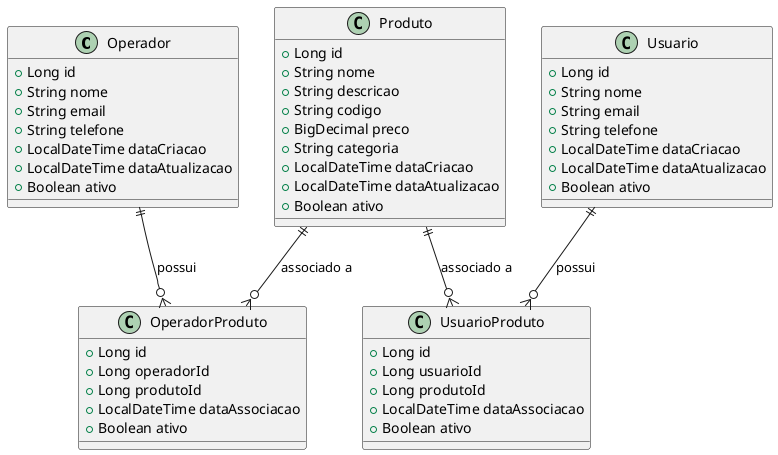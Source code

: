 @startuml
!define RECTANGLE class

RECTANGLE Operador {
  +Long id
  +String nome
  +String email
  +String telefone
  +LocalDateTime dataCriacao
  +LocalDateTime dataAtualizacao
  +Boolean ativo
}

RECTANGLE Produto {
  +Long id
  +String nome
  +String descricao
  +String codigo
  +BigDecimal preco
  +String categoria
  +LocalDateTime dataCriacao
  +LocalDateTime dataAtualizacao
  +Boolean ativo
}

RECTANGLE Usuario {
  +Long id
  +String nome
  +String email
  +String telefone
  +LocalDateTime dataCriacao
  +LocalDateTime dataAtualizacao
  +Boolean ativo
}

RECTANGLE OperadorProduto {
  +Long id
  +Long operadorId
  +Long produtoId
  +LocalDateTime dataAssociacao
  +Boolean ativo
}

RECTANGLE UsuarioProduto {
  +Long id
  +Long usuarioId
  +Long produtoId
  +LocalDateTime dataAssociacao
  +Boolean ativo
}

Operador ||--o{ OperadorProduto : "possui"
Produto ||--o{ OperadorProduto : "associado a"
Usuario ||--o{ UsuarioProduto : "possui"
Produto ||--o{ UsuarioProduto : "associado a"

@enduml

